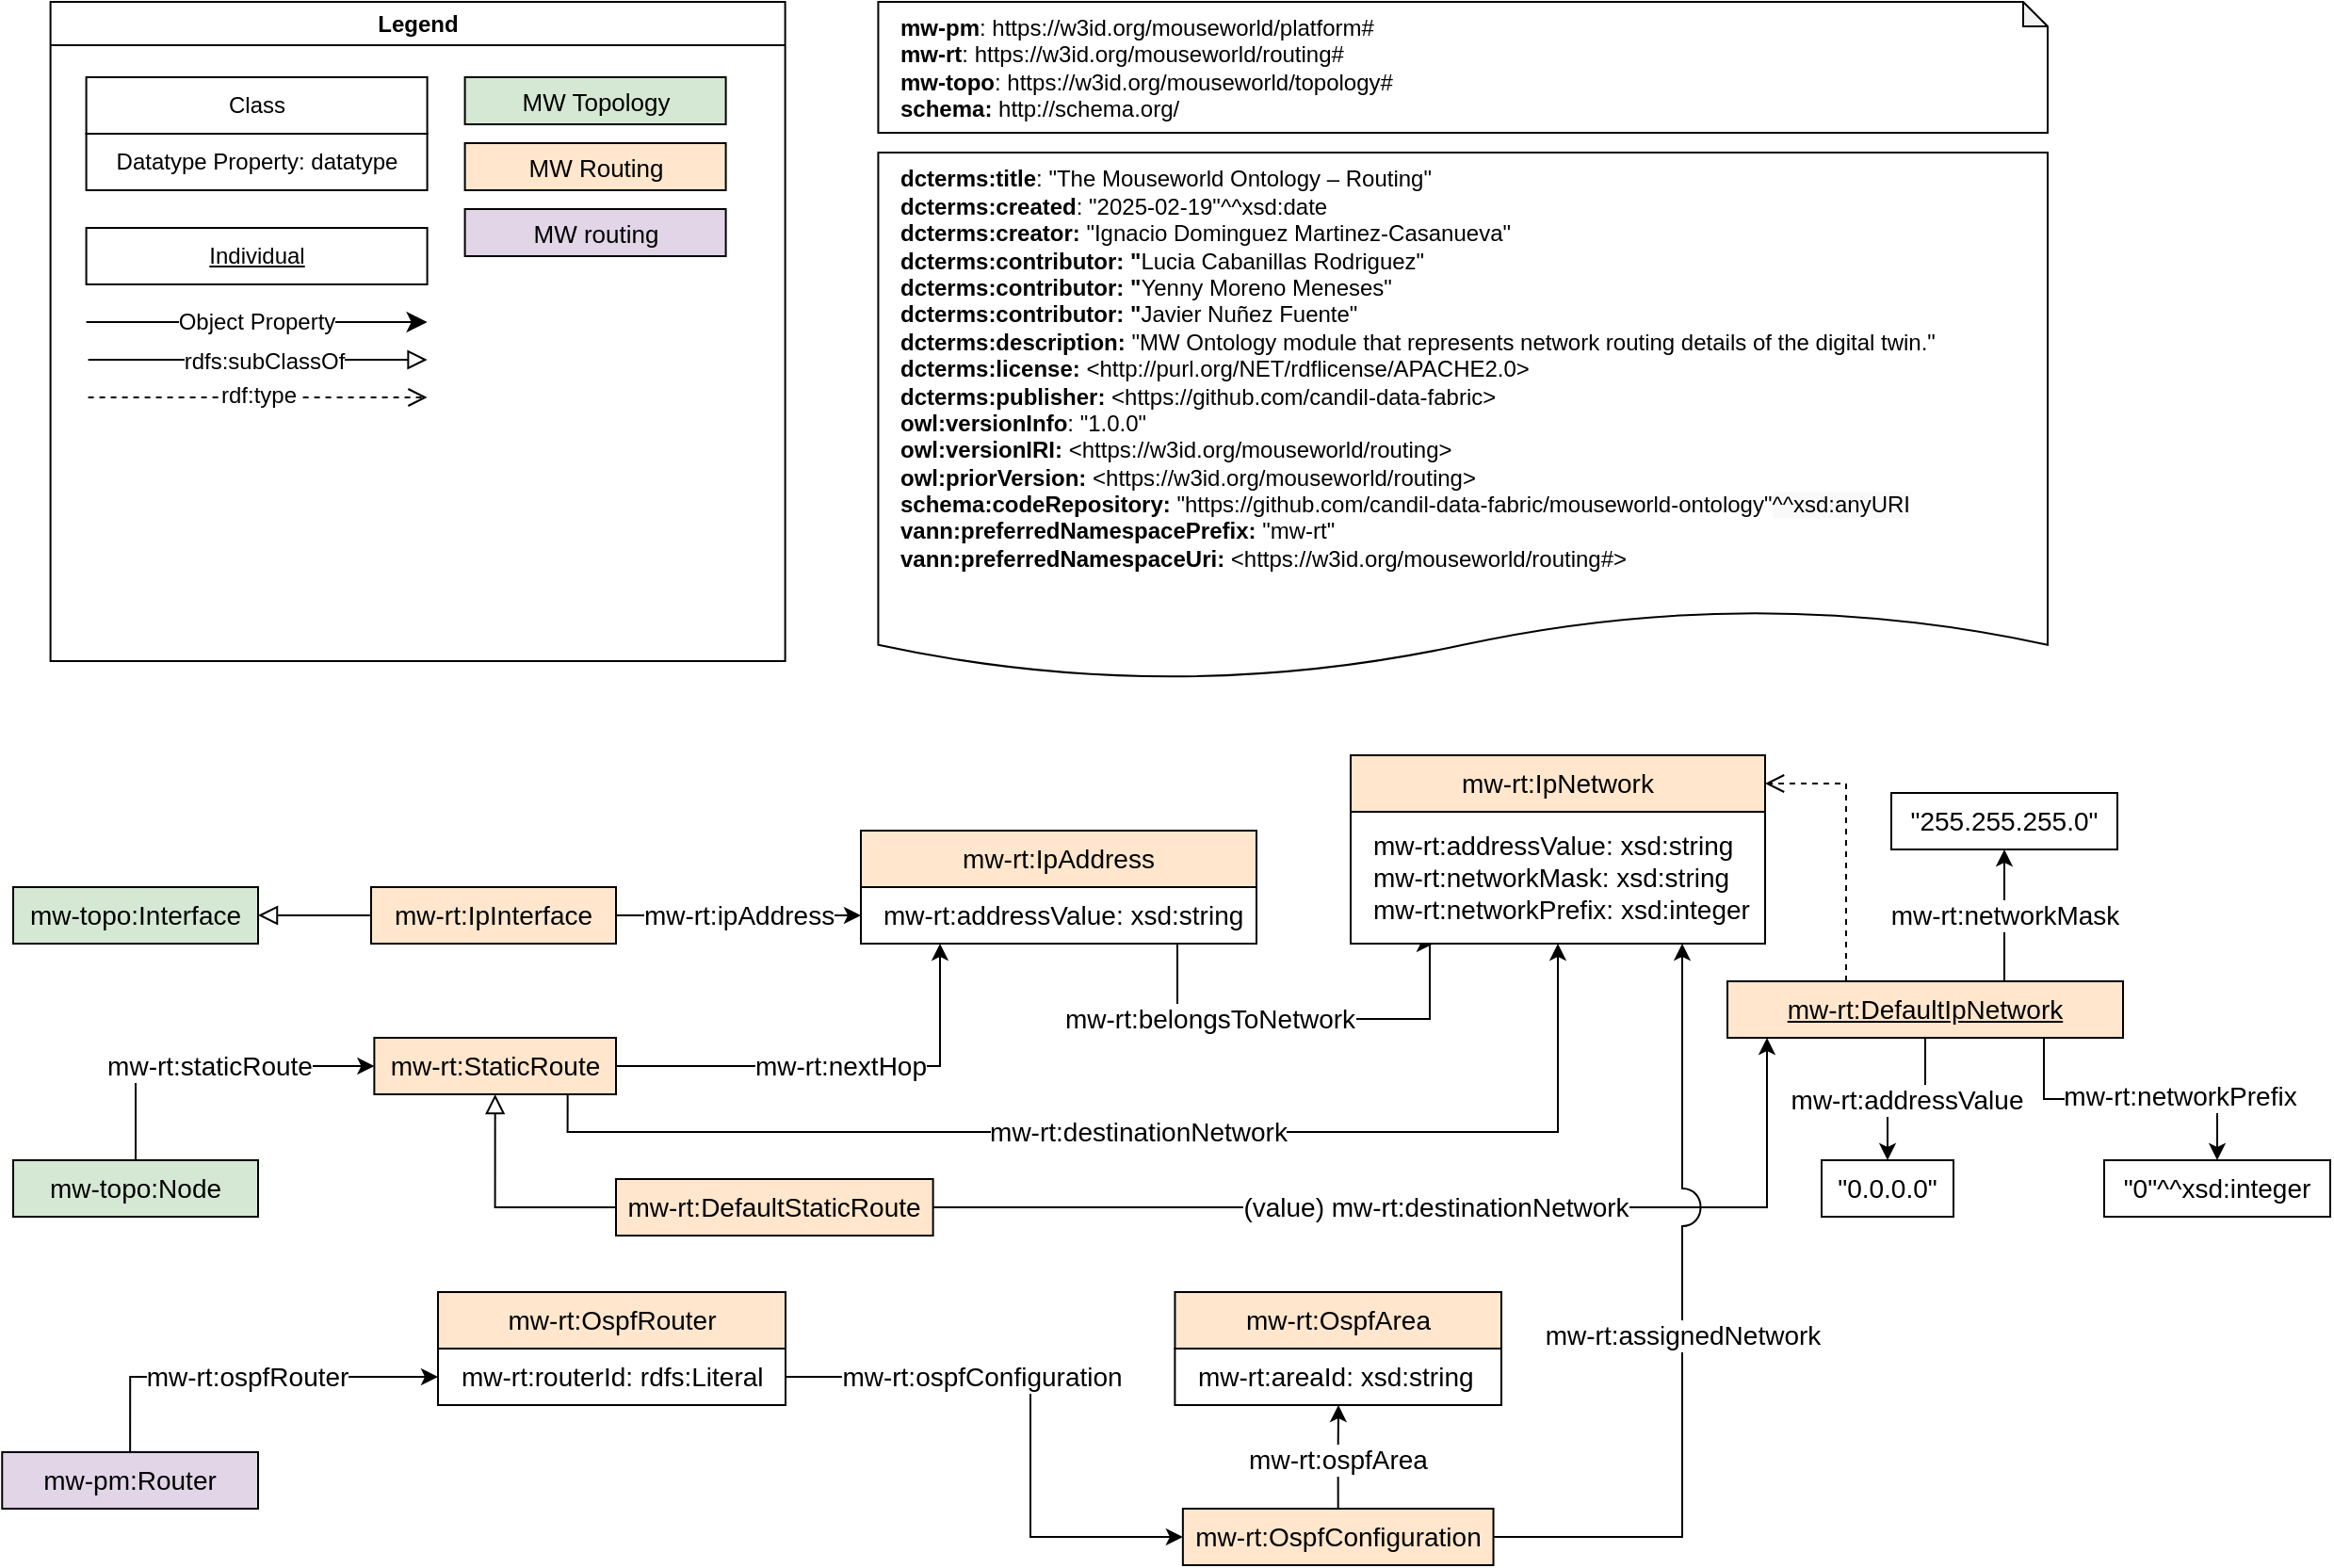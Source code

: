 <mxfile version="27.0.9">
  <diagram name="routing" id="V1U5ahBtT8CTUrfcqf0h">
    <mxGraphModel dx="757" dy="1600" grid="1" gridSize="10" guides="1" tooltips="1" connect="1" arrows="1" fold="1" page="1" pageScale="1" pageWidth="850" pageHeight="1100" math="0" shadow="0">
      <root>
        <mxCell id="5h32e7U5oIckj3QQvWM9-0" />
        <mxCell id="5h32e7U5oIckj3QQvWM9-1" parent="5h32e7U5oIckj3QQvWM9-0" />
        <mxCell id="5h32e7U5oIckj3QQvWM9-4" value="mw-topo:Node" style="rounded=0;whiteSpace=wrap;html=1;snapToPoint=1;points=[[0.1,0],[0.2,0],[0.3,0],[0.4,0],[0.5,0],[0.6,0],[0.7,0],[0.8,0],[0.9,0],[0,0.1],[0,0.3],[0,0.5],[0,0.7],[0,0.9],[0.1,1],[0.2,1],[0.3,1],[0.4,1],[0.5,1],[0.6,1],[0.7,1],[0.8,1],[0.9,1],[1,0.1],[1,0.3],[1,0.5],[1,0.7],[1,0.9]];fillColor=#d5e8d4;strokeColor=#000000;fontSize=14;align=center;verticalAlign=middle;fontFamily=Helvetica;" parent="5h32e7U5oIckj3QQvWM9-1" vertex="1">
          <mxGeometry x="360" y="415" width="130" height="30" as="geometry" />
        </mxCell>
        <mxCell id="5h32e7U5oIckj3QQvWM9-16" value="mw-topo:Interface" style="rounded=0;whiteSpace=wrap;html=1;snapToPoint=1;points=[[0.1,0],[0.2,0],[0.3,0],[0.4,0],[0.5,0],[0.6,0],[0.7,0],[0.8,0],[0.9,0],[0,0.1],[0,0.3],[0,0.5],[0,0.7],[0,0.9],[0.1,1],[0.2,1],[0.3,1],[0.4,1],[0.5,1],[0.6,1],[0.7,1],[0.8,1],[0.9,1],[1,0.1],[1,0.3],[1,0.5],[1,0.7],[1,0.9]];fillColor=#d5e8d4;strokeColor=#000000;fontSize=14;align=center;verticalAlign=middle;fontFamily=Helvetica;" parent="5h32e7U5oIckj3QQvWM9-1" vertex="1">
          <mxGeometry x="360" y="270" width="130" height="30" as="geometry" />
        </mxCell>
        <mxCell id="5h32e7U5oIckj3QQvWM9-19" value="mw-rt:ipAddress" style="edgeStyle=orthogonalEdgeStyle;rounded=0;orthogonalLoop=1;jettySize=auto;html=1;exitX=1;exitY=0.5;exitDx=0;exitDy=0;entryX=0;entryY=0.5;entryDx=0;entryDy=0;fontSize=14;" parent="5h32e7U5oIckj3QQvWM9-1" source="5h32e7U5oIckj3QQvWM9-20" target="5h32e7U5oIckj3QQvWM9-22" edge="1">
          <mxGeometry x="-0.004" relative="1" as="geometry">
            <mxPoint as="offset" />
          </mxGeometry>
        </mxCell>
        <mxCell id="5h32e7U5oIckj3QQvWM9-20" value="mw-rt:IpInterface" style="rounded=0;whiteSpace=wrap;html=1;snapToPoint=1;points=[[0.1,0],[0.2,0],[0.3,0],[0.4,0],[0.5,0],[0.6,0],[0.7,0],[0.8,0],[0.9,0],[0,0.1],[0,0.3],[0,0.5],[0,0.7],[0,0.9],[0.1,1],[0.2,1],[0.3,1],[0.4,1],[0.5,1],[0.6,1],[0.7,1],[0.8,1],[0.9,1],[1,0.1],[1,0.3],[1,0.5],[1,0.7],[1,0.9]];fillColor=#ffe6cc;strokeColor=#000000;fontSize=14;align=center;verticalAlign=middle;fontFamily=Helvetica;" parent="5h32e7U5oIckj3QQvWM9-1" vertex="1">
          <mxGeometry x="550" y="270" width="130" height="30" as="geometry" />
        </mxCell>
        <mxCell id="5h32e7U5oIckj3QQvWM9-21" value="" style="endArrow=block;html=1;fontColor=#000000;endFill=0;endSize=8;arcSize=0;rounded=0;fontFamily=Helvetica;entryX=1;entryY=0.5;entryDx=0;entryDy=0;exitX=0;exitY=0.5;exitDx=0;exitDy=0;fontSize=13;edgeStyle=orthogonalEdgeStyle;" parent="5h32e7U5oIckj3QQvWM9-1" source="5h32e7U5oIckj3QQvWM9-20" target="5h32e7U5oIckj3QQvWM9-16" edge="1">
          <mxGeometry width="50" height="50" relative="1" as="geometry">
            <mxPoint x="260" y="510" as="sourcePoint" />
            <mxPoint x="186" y="460" as="targetPoint" />
          </mxGeometry>
        </mxCell>
        <mxCell id="5h32e7U5oIckj3QQvWM9-22" value="mw-rt:addressValue: xsd:string" style="rounded=0;whiteSpace=wrap;html=1;snapToPoint=1;points=[[0.1,0],[0.2,0],[0.3,0],[0.4,0],[0.5,0],[0.6,0],[0.7,0],[0.8,0],[0.9,0],[0,0.1],[0,0.3],[0,0.5],[0,0.7],[0,0.9],[0.1,1],[0.2,1],[0.3,1],[0.4,1],[0.5,1],[0.6,1],[0.7,1],[0.8,1],[0.9,1],[1,0.1],[1,0.3],[1,0.5],[1,0.7],[1,0.9]];align=left;spacingLeft=10;fontSize=14;" parent="5h32e7U5oIckj3QQvWM9-1" vertex="1">
          <mxGeometry x="810" y="270" width="210" height="30" as="geometry" />
        </mxCell>
        <mxCell id="5h32e7U5oIckj3QQvWM9-23" value="mw-rt:IpAddress" style="rounded=0;whiteSpace=wrap;html=1;snapToPoint=1;points=[[0.1,0],[0.2,0],[0.3,0],[0.4,0],[0.5,0],[0.6,0],[0.7,0],[0.8,0],[0.9,0],[0,0.1],[0,0.3],[0,0.5],[0,0.7],[0,0.9],[0.1,1],[0.2,1],[0.3,1],[0.4,1],[0.5,1],[0.6,1],[0.7,1],[0.8,1],[0.9,1],[1,0.1],[1,0.3],[1,0.5],[1,0.7],[1,0.9]];fillColor=#ffe6cc;strokeColor=#000000;fontSize=14;align=center;verticalAlign=middle;fontFamily=Helvetica;" parent="5h32e7U5oIckj3QQvWM9-1" vertex="1">
          <mxGeometry x="810" y="240" width="210" height="30" as="geometry" />
        </mxCell>
        <mxCell id="5h32e7U5oIckj3QQvWM9-31" value="mw-rt:staticRoute" style="edgeStyle=orthogonalEdgeStyle;rounded=0;orthogonalLoop=1;jettySize=auto;html=1;exitX=0.5;exitY=0;exitDx=0;exitDy=0;entryX=0;entryY=0.5;entryDx=0;entryDy=0;strokeColor=default;align=center;verticalAlign=middle;fontFamily=Helvetica;fontSize=14;fontColor=default;labelBackgroundColor=default;endArrow=classic;" parent="5h32e7U5oIckj3QQvWM9-1" source="5h32e7U5oIckj3QQvWM9-4" target="5h32e7U5oIckj3QQvWM9-51" edge="1">
          <mxGeometry relative="1" as="geometry">
            <mxPoint x="280.43" y="460.0" as="sourcePoint" />
          </mxGeometry>
        </mxCell>
        <mxCell id="5h32e7U5oIckj3QQvWM9-41" value="mw-rt:ospfRouter" style="edgeStyle=orthogonalEdgeStyle;rounded=0;orthogonalLoop=1;jettySize=auto;html=1;exitX=0.5;exitY=0;exitDx=0;exitDy=0;entryX=0;entryY=0.5;entryDx=0;entryDy=0;strokeColor=default;align=center;verticalAlign=middle;fontFamily=Helvetica;fontSize=14;fontColor=default;labelBackgroundColor=default;endArrow=classic;" parent="5h32e7U5oIckj3QQvWM9-1" source="5h32e7U5oIckj3QQvWM9-42" target="5h32e7U5oIckj3QQvWM9-57" edge="1">
          <mxGeometry relative="1" as="geometry" />
        </mxCell>
        <mxCell id="5h32e7U5oIckj3QQvWM9-42" value="mw-pm:Router" style="rounded=0;whiteSpace=wrap;html=1;snapToPoint=1;points=[[0.1,0],[0.2,0],[0.3,0],[0.4,0],[0.5,0],[0.6,0],[0.7,0],[0.8,0],[0.9,0],[0,0.1],[0,0.3],[0,0.5],[0,0.7],[0,0.9],[0.1,1],[0.2,1],[0.3,1],[0.4,1],[0.5,1],[0.6,1],[0.7,1],[0.8,1],[0.9,1],[1,0.1],[1,0.3],[1,0.5],[1,0.7],[1,0.9]];fillColor=#e1d5e7;strokeColor=#000000;fontSize=14;align=center;verticalAlign=middle;fontFamily=Helvetica;" parent="5h32e7U5oIckj3QQvWM9-1" vertex="1">
          <mxGeometry x="354.13" y="570" width="135.87" height="30" as="geometry" />
        </mxCell>
        <mxCell id="5h32e7U5oIckj3QQvWM9-49" value="mw-rt:nextHop" style="edgeStyle=orthogonalEdgeStyle;rounded=0;orthogonalLoop=1;jettySize=auto;html=1;exitX=1;exitY=0.5;exitDx=0;exitDy=0;entryX=0.2;entryY=1;entryDx=0;entryDy=0;strokeColor=default;align=center;verticalAlign=middle;fontFamily=Helvetica;fontSize=14;fontColor=default;labelBackgroundColor=default;endArrow=classic;" parent="5h32e7U5oIckj3QQvWM9-1" source="5h32e7U5oIckj3QQvWM9-51" target="5h32e7U5oIckj3QQvWM9-22" edge="1">
          <mxGeometry relative="1" as="geometry" />
        </mxCell>
        <mxCell id="5h32e7U5oIckj3QQvWM9-50" value="mw-rt:destinationNetwork" style="rounded=0;orthogonalLoop=1;jettySize=auto;html=1;exitX=0.8;exitY=1;exitDx=0;exitDy=0;entryX=0.5;entryY=1;entryDx=0;entryDy=0;strokeColor=default;align=center;verticalAlign=middle;fontFamily=Helvetica;fontSize=14;fontColor=default;labelBackgroundColor=default;endArrow=classic;edgeStyle=orthogonalEdgeStyle;" parent="5h32e7U5oIckj3QQvWM9-1" source="5h32e7U5oIckj3QQvWM9-51" target="5h32e7U5oIckj3QQvWM9-76" edge="1">
          <mxGeometry x="-0.001" relative="1" as="geometry">
            <mxPoint as="offset" />
            <mxPoint x="880.38" y="405" as="targetPoint" />
          </mxGeometry>
        </mxCell>
        <mxCell id="5h32e7U5oIckj3QQvWM9-51" value="mw-rt:StaticRoute" style="rounded=0;whiteSpace=wrap;html=1;snapToPoint=1;points=[[0.1,0],[0.2,0],[0.3,0],[0.4,0],[0.5,0],[0.6,0],[0.7,0],[0.8,0],[0.9,0],[0,0.1],[0,0.3],[0,0.5],[0,0.7],[0,0.9],[0.1,1],[0.2,1],[0.3,1],[0.4,1],[0.5,1],[0.6,1],[0.7,1],[0.8,1],[0.9,1],[1,0.1],[1,0.3],[1,0.5],[1,0.7],[1,0.9]];fillColor=#ffe6cc;strokeColor=#000000;fontSize=14;align=center;verticalAlign=middle;fontFamily=Helvetica;" parent="5h32e7U5oIckj3QQvWM9-1" vertex="1">
          <mxGeometry x="551.69" y="350" width="128.31" height="30" as="geometry" />
        </mxCell>
        <mxCell id="v7FNLTTqbQUn4HPbbWwz-0" value="&lt;span style=&quot;font-size: 14px;&quot;&gt;(value) mw-rt:destinationNetwork&lt;/span&gt;" style="edgeStyle=orthogonalEdgeStyle;rounded=0;orthogonalLoop=1;jettySize=auto;html=1;exitX=1;exitY=0.5;exitDx=0;exitDy=0;entryX=0.1;entryY=1;entryDx=0;entryDy=0;" parent="5h32e7U5oIckj3QQvWM9-1" source="5h32e7U5oIckj3QQvWM9-52" target="5h32e7U5oIckj3QQvWM9-78" edge="1">
          <mxGeometry relative="1" as="geometry" />
        </mxCell>
        <mxCell id="5h32e7U5oIckj3QQvWM9-52" value="mw-rt:DefaultStaticRoute" style="rounded=0;whiteSpace=wrap;html=1;snapToPoint=1;points=[[0.1,0],[0.2,0],[0.3,0],[0.4,0],[0.5,0],[0.6,0],[0.7,0],[0.8,0],[0.9,0],[0,0.1],[0,0.3],[0,0.5],[0,0.7],[0,0.9],[0.1,1],[0.2,1],[0.3,1],[0.4,1],[0.5,1],[0.6,1],[0.7,1],[0.8,1],[0.9,1],[1,0.1],[1,0.3],[1,0.5],[1,0.7],[1,0.9]];fillColor=#ffe6cc;strokeColor=#000000;fontSize=14;align=center;verticalAlign=middle;fontFamily=Helvetica;" parent="5h32e7U5oIckj3QQvWM9-1" vertex="1">
          <mxGeometry x="680.0" y="425" width="168.31" height="30" as="geometry" />
        </mxCell>
        <mxCell id="5h32e7U5oIckj3QQvWM9-53" value="" style="endArrow=block;html=1;fontColor=#000000;endFill=0;endSize=8;arcSize=0;rounded=0;fontFamily=Helvetica;entryX=0.5;entryY=1;entryDx=0;entryDy=0;exitX=0;exitY=0.5;exitDx=0;exitDy=0;fontSize=13;edgeStyle=orthogonalEdgeStyle;" parent="5h32e7U5oIckj3QQvWM9-1" source="5h32e7U5oIckj3QQvWM9-52" target="5h32e7U5oIckj3QQvWM9-51" edge="1">
          <mxGeometry width="50" height="50" relative="1" as="geometry">
            <mxPoint x="575.51" y="295" as="sourcePoint" />
            <mxPoint x="518.51" y="295" as="targetPoint" />
          </mxGeometry>
        </mxCell>
        <mxCell id="5h32e7U5oIckj3QQvWM9-54" value="mw-rt:OspfRouter" style="rounded=0;whiteSpace=wrap;html=1;snapToPoint=1;points=[[0.1,0],[0.2,0],[0.3,0],[0.4,0],[0.5,0],[0.6,0],[0.7,0],[0.8,0],[0.9,0],[0,0.1],[0,0.3],[0,0.5],[0,0.7],[0,0.9],[0.1,1],[0.2,1],[0.3,1],[0.4,1],[0.5,1],[0.6,1],[0.7,1],[0.8,1],[0.9,1],[1,0.1],[1,0.3],[1,0.5],[1,0.7],[1,0.9]];fillColor=#ffe6cc;strokeColor=#000000;fontSize=14;align=center;verticalAlign=middle;fontFamily=Helvetica;" parent="5h32e7U5oIckj3QQvWM9-1" vertex="1">
          <mxGeometry x="585.51" y="485" width="184.49" height="30" as="geometry" />
        </mxCell>
        <mxCell id="5h32e7U5oIckj3QQvWM9-55" value="mw-rt:ospfArea" style="edgeStyle=orthogonalEdgeStyle;rounded=0;orthogonalLoop=1;jettySize=auto;html=1;strokeColor=default;align=center;verticalAlign=middle;fontFamily=Helvetica;fontSize=14;fontColor=default;labelBackgroundColor=default;endArrow=classic;exitX=0.5;exitY=0;exitDx=0;exitDy=0;" parent="5h32e7U5oIckj3QQvWM9-1" source="5h32e7U5oIckj3QQvWM9-84" target="5h32e7U5oIckj3QQvWM9-60" edge="1">
          <mxGeometry x="-0.059" relative="1" as="geometry">
            <mxPoint as="offset" />
          </mxGeometry>
        </mxCell>
        <mxCell id="5h32e7U5oIckj3QQvWM9-56" value="mw-rt:ospfConfiguration" style="edgeStyle=orthogonalEdgeStyle;rounded=0;orthogonalLoop=1;jettySize=auto;html=1;exitX=1;exitY=0.5;exitDx=0;exitDy=0;entryX=0;entryY=0.5;entryDx=0;entryDy=0;strokeColor=default;align=center;verticalAlign=middle;fontFamily=Helvetica;fontSize=14;fontColor=default;labelBackgroundColor=default;endArrow=classic;" parent="5h32e7U5oIckj3QQvWM9-1" source="5h32e7U5oIckj3QQvWM9-57" target="5h32e7U5oIckj3QQvWM9-84" edge="1">
          <mxGeometry x="-0.298" relative="1" as="geometry">
            <mxPoint as="offset" />
            <Array as="points">
              <mxPoint x="900" y="530" />
              <mxPoint x="900" y="615" />
            </Array>
          </mxGeometry>
        </mxCell>
        <mxCell id="5h32e7U5oIckj3QQvWM9-57" value="mw-rt:routerId: rdfs:Literal" style="rounded=0;whiteSpace=wrap;html=1;snapToPoint=1;points=[[0.1,0],[0.2,0],[0.3,0],[0.4,0],[0.5,0],[0.6,0],[0.7,0],[0.8,0],[0.9,0],[0,0.1],[0,0.3],[0,0.5],[0,0.7],[0,0.9],[0.1,1],[0.2,1],[0.3,1],[0.4,1],[0.5,1],[0.6,1],[0.7,1],[0.8,1],[0.9,1],[1,0.1],[1,0.3],[1,0.5],[1,0.7],[1,0.9]];align=left;spacingLeft=10;fontSize=14;" parent="5h32e7U5oIckj3QQvWM9-1" vertex="1">
          <mxGeometry x="585.51" y="515" width="184.49" height="30" as="geometry" />
        </mxCell>
        <mxCell id="5h32e7U5oIckj3QQvWM9-58" value="mw-rt:OspfArea" style="rounded=0;whiteSpace=wrap;html=1;snapToPoint=1;points=[[0.1,0],[0.2,0],[0.3,0],[0.4,0],[0.5,0],[0.6,0],[0.7,0],[0.8,0],[0.9,0],[0,0.1],[0,0.3],[0,0.5],[0,0.7],[0,0.9],[0.1,1],[0.2,1],[0.3,1],[0.4,1],[0.5,1],[0.6,1],[0.7,1],[0.8,1],[0.9,1],[1,0.1],[1,0.3],[1,0.5],[1,0.7],[1,0.9]];fillColor=#ffe6cc;strokeColor=#000000;fontSize=14;align=center;verticalAlign=middle;fontFamily=Helvetica;" parent="5h32e7U5oIckj3QQvWM9-1" vertex="1">
          <mxGeometry x="976.73" y="485" width="173.27" height="30" as="geometry" />
        </mxCell>
        <mxCell id="5h32e7U5oIckj3QQvWM9-59" value="mw-rt:assignedNetwork" style="rounded=0;orthogonalLoop=1;jettySize=auto;html=1;exitX=1;exitY=0.5;exitDx=0;exitDy=0;entryX=0.8;entryY=1;entryDx=0;entryDy=0;strokeColor=default;align=center;verticalAlign=middle;fontFamily=Helvetica;fontSize=14;fontColor=default;labelBackgroundColor=default;endArrow=classic;edgeStyle=orthogonalEdgeStyle;jumpStyle=arc;jumpSize=20;" parent="5h32e7U5oIckj3QQvWM9-1" source="5h32e7U5oIckj3QQvWM9-84" target="5h32e7U5oIckj3QQvWM9-76" edge="1">
          <mxGeometry relative="1" as="geometry">
            <mxPoint x="955.46" y="420" as="targetPoint" />
          </mxGeometry>
        </mxCell>
        <mxCell id="5h32e7U5oIckj3QQvWM9-60" value="mw-rt:areaId: xsd:string" style="rounded=0;whiteSpace=wrap;html=1;snapToPoint=1;points=[[0.1,0],[0.2,0],[0.3,0],[0.4,0],[0.5,0],[0.6,0],[0.7,0],[0.8,0],[0.9,0],[0,0.1],[0,0.3],[0,0.5],[0,0.7],[0,0.9],[0.1,1],[0.2,1],[0.3,1],[0.4,1],[0.5,1],[0.6,1],[0.7,1],[0.8,1],[0.9,1],[1,0.1],[1,0.3],[1,0.5],[1,0.7],[1,0.9]];align=left;spacingLeft=10;fontSize=14;" parent="5h32e7U5oIckj3QQvWM9-1" vertex="1">
          <mxGeometry x="976.7" y="515" width="173.3" height="30" as="geometry" />
        </mxCell>
        <mxCell id="5h32e7U5oIckj3QQvWM9-63" value="mw-rt:belongsToNetwork" style="edgeStyle=orthogonalEdgeStyle;rounded=0;orthogonalLoop=1;jettySize=auto;html=1;exitX=0.8;exitY=1;exitDx=0;exitDy=0;entryX=0.2;entryY=1;entryDx=0;entryDy=0;strokeColor=default;align=center;verticalAlign=middle;fontFamily=Helvetica;fontSize=14;fontColor=default;labelBackgroundColor=default;endArrow=classic;" parent="5h32e7U5oIckj3QQvWM9-1" source="5h32e7U5oIckj3QQvWM9-22" target="5h32e7U5oIckj3QQvWM9-76" edge="1">
          <mxGeometry x="-0.476" relative="1" as="geometry">
            <mxPoint x="985.492" y="390" as="targetPoint" />
            <Array as="points">
              <mxPoint x="978" y="340" />
              <mxPoint x="1112" y="340" />
            </Array>
            <mxPoint as="offset" />
          </mxGeometry>
        </mxCell>
        <mxCell id="5h32e7U5oIckj3QQvWM9-76" value="&lt;div&gt;mw-rt:addressValue: xsd:string&lt;/div&gt;&lt;div&gt;mw-rt:networkMask: xsd:string&lt;/div&gt;&lt;div&gt;mw-rt:networkPrefix: xsd:integer&lt;/div&gt;" style="rounded=0;whiteSpace=wrap;html=1;snapToPoint=1;points=[[0.1,0],[0.2,0],[0.3,0],[0.4,0],[0.5,0],[0.6,0],[0.7,0],[0.8,0],[0.9,0],[0,0.1],[0,0.3],[0,0.5],[0,0.7],[0,0.9],[0.1,1],[0.2,1],[0.3,1],[0.4,1],[0.5,1],[0.6,1],[0.7,1],[0.8,1],[0.9,1],[1,0.1],[1,0.3],[1,0.5],[1,0.7],[1,0.9]];align=left;spacingLeft=10;fontSize=14;" parent="5h32e7U5oIckj3QQvWM9-1" vertex="1">
          <mxGeometry x="1070" y="230" width="220" height="70" as="geometry" />
        </mxCell>
        <mxCell id="5h32e7U5oIckj3QQvWM9-77" value="mw-rt:IpNetwork" style="rounded=0;whiteSpace=wrap;html=1;snapToPoint=1;points=[[0.1,0],[0.2,0],[0.3,0],[0.4,0],[0.5,0],[0.6,0],[0.7,0],[0.8,0],[0.9,0],[0,0.1],[0,0.3],[0,0.5],[0,0.7],[0,0.9],[0.1,1],[0.2,1],[0.3,1],[0.4,1],[0.5,1],[0.6,1],[0.7,1],[0.8,1],[0.9,1],[1,0.1],[1,0.3],[1,0.5],[1,0.7],[1,0.9]];fillColor=#ffe6cc;strokeColor=#000000;fontSize=14;align=center;verticalAlign=middle;fontFamily=Helvetica;" parent="5h32e7U5oIckj3QQvWM9-1" vertex="1">
          <mxGeometry x="1070" y="200" width="220" height="30" as="geometry" />
        </mxCell>
        <mxCell id="gItZIs77afhqnqTafyYg-1" value="mw-rt:networkPrefix" style="edgeStyle=orthogonalEdgeStyle;rounded=0;orthogonalLoop=1;jettySize=auto;html=1;exitX=0.8;exitY=1;exitDx=0;exitDy=0;entryX=0.5;entryY=0;entryDx=0;entryDy=0;strokeColor=default;align=center;verticalAlign=middle;fontFamily=Helvetica;fontSize=14;fontColor=default;labelBackgroundColor=default;endArrow=classic;" parent="5h32e7U5oIckj3QQvWM9-1" source="5h32e7U5oIckj3QQvWM9-78" target="gItZIs77afhqnqTafyYg-0" edge="1">
          <mxGeometry x="0.331" y="2" relative="1" as="geometry">
            <mxPoint as="offset" />
          </mxGeometry>
        </mxCell>
        <mxCell id="5h32e7U5oIckj3QQvWM9-78" value="mw-rt:DefaultIpNetwork" style="rounded=0;whiteSpace=wrap;html=1;snapToPoint=1;points=[[0.1,0],[0.2,0],[0.3,0],[0.4,0],[0.5,0],[0.6,0],[0.7,0],[0.8,0],[0.9,0],[0,0.1],[0,0.3],[0,0.5],[0,0.7],[0,0.9],[0.1,1],[0.2,1],[0.3,1],[0.4,1],[0.5,1],[0.6,1],[0.7,1],[0.8,1],[0.9,1],[1,0.1],[1,0.3],[1,0.5],[1,0.7],[1,0.9]];fillColor=#ffe6cc;strokeColor=#000000;fontSize=14;align=center;verticalAlign=middle;fontFamily=Helvetica;fontStyle=4" parent="5h32e7U5oIckj3QQvWM9-1" vertex="1">
          <mxGeometry x="1270" y="320" width="210" height="30" as="geometry" />
        </mxCell>
        <mxCell id="5h32e7U5oIckj3QQvWM9-79" value="" style="endArrow=open;html=1;rounded=0;labelPosition=right;verticalLabelPosition=bottom;align=center;verticalAlign=middle;fontFamily=Helvetica;dashed=1;strokeColor=default;fontSize=8;fontColor=#000099;labelBackgroundColor=default;endFill=0;endSize=8;exitX=0.3;exitY=0;exitDx=0;exitDy=0;entryX=1;entryY=0.5;entryDx=0;entryDy=0;edgeStyle=orthogonalEdgeStyle;" parent="5h32e7U5oIckj3QQvWM9-1" source="5h32e7U5oIckj3QQvWM9-78" target="5h32e7U5oIckj3QQvWM9-77" edge="1">
          <mxGeometry width="50" height="50" relative="1" as="geometry">
            <mxPoint x="1135" y="415" as="sourcePoint" />
            <mxPoint x="1030" y="415" as="targetPoint" />
            <mxPoint as="offset" />
          </mxGeometry>
        </mxCell>
        <mxCell id="5h32e7U5oIckj3QQvWM9-80" value="&quot;255.255.255.0&quot;" style="rounded=0;whiteSpace=wrap;html=1;snapToPoint=1;fontSize=14;" parent="5h32e7U5oIckj3QQvWM9-1" vertex="1">
          <mxGeometry x="1357" y="220" width="120" height="30" as="geometry" />
        </mxCell>
        <mxCell id="5h32e7U5oIckj3QQvWM9-81" value="mw-rt:networkMask" style="edgeStyle=orthogonalEdgeStyle;rounded=0;orthogonalLoop=1;jettySize=auto;html=1;exitX=0.7;exitY=0;exitDx=0;exitDy=0;fontSize=14;strokeColor=default;align=center;verticalAlign=middle;fontFamily=Helvetica;fontColor=default;labelBackgroundColor=default;endArrow=classic;" parent="5h32e7U5oIckj3QQvWM9-1" source="5h32e7U5oIckj3QQvWM9-78" target="5h32e7U5oIckj3QQvWM9-80" edge="1">
          <mxGeometry relative="1" as="geometry">
            <mxPoint x="1220" y="479" as="sourcePoint" />
          </mxGeometry>
        </mxCell>
        <mxCell id="5h32e7U5oIckj3QQvWM9-82" value="&quot;0.0.0.0&quot;" style="rounded=0;whiteSpace=wrap;html=1;snapToPoint=1;fontSize=14;" parent="5h32e7U5oIckj3QQvWM9-1" vertex="1">
          <mxGeometry x="1320" y="415" width="70" height="30" as="geometry" />
        </mxCell>
        <mxCell id="5h32e7U5oIckj3QQvWM9-83" value="mw-rt:addressValue" style="edgeStyle=orthogonalEdgeStyle;rounded=0;orthogonalLoop=1;jettySize=auto;html=1;exitX=0.5;exitY=1;exitDx=0;exitDy=0;fontSize=14;strokeColor=default;align=center;verticalAlign=middle;fontFamily=Helvetica;fontColor=default;labelBackgroundColor=default;endArrow=classic;entryX=0.5;entryY=0;entryDx=0;entryDy=0;" parent="5h32e7U5oIckj3QQvWM9-1" source="5h32e7U5oIckj3QQvWM9-78" target="5h32e7U5oIckj3QQvWM9-82" edge="1">
          <mxGeometry x="0.009" relative="1" as="geometry">
            <mxPoint x="1448" y="330" as="sourcePoint" />
            <mxPoint x="1450" y="210" as="targetPoint" />
            <mxPoint as="offset" />
          </mxGeometry>
        </mxCell>
        <mxCell id="5h32e7U5oIckj3QQvWM9-84" value="mw-rt:OspfConfiguration" style="rounded=0;whiteSpace=wrap;html=1;snapToPoint=1;points=[[0.1,0],[0.2,0],[0.3,0],[0.4,0],[0.5,0],[0.6,0],[0.7,0],[0.8,0],[0.9,0],[0,0.1],[0,0.3],[0,0.5],[0,0.7],[0,0.9],[0.1,1],[0.2,1],[0.3,1],[0.4,1],[0.5,1],[0.6,1],[0.7,1],[0.8,1],[0.9,1],[1,0.1],[1,0.3],[1,0.5],[1,0.7],[1,0.9]];fillColor=#ffe6cc;strokeColor=#000000;fontSize=14;align=center;verticalAlign=middle;fontFamily=Helvetica;" parent="5h32e7U5oIckj3QQvWM9-1" vertex="1">
          <mxGeometry x="980.93" y="600" width="164.84" height="30" as="geometry" />
        </mxCell>
        <mxCell id="gItZIs77afhqnqTafyYg-0" value="&quot;0&quot;^^&lt;span style=&quot;text-align: left;&quot;&gt;xsd:integer&lt;/span&gt;" style="rounded=0;whiteSpace=wrap;html=1;snapToPoint=1;fontSize=14;" parent="5h32e7U5oIckj3QQvWM9-1" vertex="1">
          <mxGeometry x="1470" y="415" width="120" height="30" as="geometry" />
        </mxCell>
        <mxCell id="qPcVPQ20BTHQ4WQNNw3L-0" value="&lt;div style=&quot;border-color: var(--border-color);&quot;&gt;&lt;div style=&quot;border-color: var(--border-color);&quot;&gt;&lt;b&gt;mw-pm&lt;/b&gt;:&amp;nbsp;&lt;span style=&quot;white-space: pre;&quot;&gt;https://w3id.org/mouseworld/platform#&lt;/span&gt;&lt;/div&gt;&lt;div style=&quot;border-color: var(--border-color);&quot;&gt;&lt;/div&gt;&lt;/div&gt;&lt;div style=&quot;border-color: var(--border-color);&quot;&gt;&lt;b style=&quot;border-color: var(--border-color);&quot;&gt;&lt;/b&gt;&lt;b&gt;mw-rt&lt;/b&gt;:&amp;nbsp;&lt;span style=&quot;white-space: pre;&quot;&gt;&lt;font style=&quot;&quot;&gt;https://w3id.org/mouseworld/routing#&lt;/font&gt;&lt;/span&gt;&lt;/div&gt;&lt;div style=&quot;border-color: var(--border-color);&quot;&gt;&lt;div style=&quot;border-color: var(--border-color);&quot;&gt;&lt;b&gt;mw-topo&lt;/b&gt;:&amp;nbsp;&lt;span style=&quot;white-space: pre;&quot;&gt;https://w3id.org/mouseworld/topology#&lt;/span&gt;&lt;/div&gt;&lt;/div&gt;&lt;div style=&quot;border-color: var(--border-color);&quot;&gt;&lt;span style=&quot;background-color: initial; color: light-dark(rgb(0, 0, 0), rgb(255, 255, 255)); white-space: pre;&quot;&gt;&lt;b&gt;schema: &lt;/b&gt;&lt;/span&gt;&lt;span style=&quot;background-color: transparent; color: light-dark(rgb(0, 0, 0), rgb(255, 255, 255)); white-space: pre;&quot;&gt;http://schema.org/&lt;/span&gt;&lt;/div&gt;&lt;b style=&quot;border-color: var(--border-color);&quot;&gt;&lt;div style=&quot;&quot;&gt;&lt;/div&gt;&lt;/b&gt;" style="shape=note;whiteSpace=wrap;html=1;backgroundOutline=1;darkOpacity=0.05;size=13;align=left;spacingLeft=10;fontFamily=Helvetica;" vertex="1" parent="5h32e7U5oIckj3QQvWM9-1">
          <mxGeometry x="819.21" y="-200" width="620.79" height="69.45" as="geometry" />
        </mxCell>
        <mxCell id="qPcVPQ20BTHQ4WQNNw3L-1" value="&lt;div&gt;&lt;b&gt;dcterms:title&lt;/b&gt;: &lt;span style=&quot;background-color: light-dark(rgb(255, 255, 255), rgb(18, 18, 18)); color: light-dark(rgb(0, 0, 0), rgb(237, 237, 237));&quot;&gt;&quot;The Mouseworld Ontology – Routing&lt;/span&gt;&lt;span style=&quot;background-color: light-dark(rgb(255, 255, 255), rgb(18, 18, 18)); color: light-dark(rgb(0, 0, 0), rgb(237, 237, 237));&quot;&gt;&quot;&lt;/span&gt;&lt;/div&gt;&lt;div&gt;&lt;b&gt;dcterms:created&lt;/b&gt;: &quot;2025-02-19&quot;^^xsd:date&lt;/div&gt;&lt;div&gt;&lt;b style=&quot;background-color: light-dark(rgb(255, 255, 255), rgb(18, 18, 18)); color: light-dark(rgb(0, 0, 0), rgb(237, 237, 237));&quot;&gt;dcterms:creator:&lt;/b&gt;&lt;span style=&quot;background-color: light-dark(rgb(255, 255, 255), rgb(18, 18, 18)); color: light-dark(rgb(0, 0, 0), rgb(237, 237, 237));&quot;&gt;&amp;nbsp;&quot;Ignacio Dominguez Martinez-Casanueva&quot;&lt;/span&gt;&lt;/div&gt;&lt;div&gt;&lt;div&gt;&lt;b&gt;dcterms:contributor: &quot;&lt;/b&gt;Lucia Cabanillas Rodriguez&quot;&lt;/div&gt;&lt;div&gt;&lt;b&gt;dcterms:contributor: &quot;&lt;/b&gt;Yenny Moreno Meneses&quot;&lt;/div&gt;&lt;div&gt;&lt;b&gt;dcterms:contributor: &quot;&lt;/b&gt;Javier Nuñez Fuente&quot;&lt;/div&gt;&lt;/div&gt;&lt;div&gt;&lt;b style=&quot;background-color: light-dark(rgb(255, 255, 255), rgb(18, 18, 18)); color: light-dark(rgb(0, 0, 0), rgb(237, 237, 237));&quot;&gt;dcterms:description:&amp;nbsp;&lt;/b&gt;&lt;span style=&quot;background-color: light-dark(rgb(255, 255, 255), rgb(18, 18, 18)); color: light-dark(rgb(0, 0, 0), rgb(237, 237, 237));&quot;&gt;&quot;MW Ontology module that represents network routing details of the digital twin.&quot;&lt;/span&gt;&lt;/div&gt;&lt;div&gt;&lt;div&gt;&lt;b&gt;dcterms:license:&amp;nbsp;&lt;/b&gt;&lt;span style=&quot;background-color: light-dark(rgb(255, 255, 255), rgb(18, 18, 18));&quot;&gt;&amp;lt;http://purl.org/NET/rdflicense/APACHE2.0&amp;gt;&lt;/span&gt;&lt;/div&gt;&lt;div&gt;&lt;span style=&quot;background-color: light-dark(rgb(255, 255, 255), rgb(18, 18, 18));&quot;&gt;&lt;b&gt;dcterms:publisher: &lt;/b&gt;&amp;lt;&lt;/span&gt;&lt;span style=&quot;background-color: light-dark(rgb(255, 255, 255), rgb(18, 18, 18));&quot;&gt;https://github.com/candil-data-fabric&amp;gt;&lt;/span&gt;&lt;/div&gt;&lt;div&gt;&lt;b&gt;owl:versionInfo&lt;/b&gt;: &quot;1.0.0&quot;&lt;br&gt;&lt;/div&gt;&lt;div&gt;&lt;b&gt;owl:versionIRI:&amp;nbsp;&lt;/b&gt;&amp;lt;https://w3id.org/mouseworld/routing&lt;span style=&quot;background-color: light-dark(rgb(255, 255, 255), rgb(18, 18, 18));&quot;&gt;&amp;gt;&lt;/span&gt;&lt;/div&gt;&lt;div&gt;&lt;b style=&quot;caret-color: rgb(0, 0, 0);&quot;&gt;owl:priorVersion:&lt;/b&gt;&lt;span style=&quot;caret-color: rgb(0, 0, 0);&quot;&gt;&amp;nbsp;&amp;lt;https://w3id.org/mouseworld/routing&amp;gt;&lt;/span&gt;&lt;span style=&quot;background-color: light-dark(rgb(255, 255, 255), rgb(18, 18, 18));&quot;&gt;&lt;br&gt;&lt;/span&gt;&lt;/div&gt;&lt;div&gt;&lt;span style=&quot;caret-color: rgb(0, 0, 0);&quot;&gt;&lt;div style=&quot;&quot;&gt;&lt;b style=&quot;background-color: light-dark(rgb(255, 255, 255), rgb(18, 18, 18)); color: light-dark(rgb(0, 0, 0), rgb(237, 237, 237));&quot;&gt;schema:codeRepository: &lt;/b&gt;&lt;span style=&quot;background-color: light-dark(rgb(255, 255, 255), rgb(18, 18, 18)); color: light-dark(rgb(0, 0, 0), rgb(237, 237, 237));&quot;&gt;&quot;https://github.com/candil-data-fabric/mouseworld-ontology&quot;&lt;/span&gt;&lt;span style=&quot;color: light-dark(rgb(0, 0, 0), rgb(237, 237, 237)); background-color: rgb(249, 249, 249); text-align: justify;&quot;&gt;^^xsd:anyURI&lt;/span&gt;&lt;/div&gt;&lt;/span&gt;&lt;/div&gt;&lt;div&gt;&lt;div style=&quot;caret-color: rgb(0, 0, 0);&quot;&gt;&lt;b&gt;vann:preferredNamespacePrefix:&lt;/b&gt;&amp;nbsp;&quot;mw-rt&quot;&lt;/div&gt;&lt;div style=&quot;caret-color: rgb(0, 0, 0);&quot;&gt;&lt;b&gt;vann:preferredNamespaceUri:&lt;/b&gt;&amp;nbsp;&amp;lt;https://w3id.org/mouseworld/routing#&amp;gt;&lt;/div&gt;&lt;div style=&quot;caret-color: rgb(0, 0, 0);&quot;&gt;&lt;br&gt;&lt;/div&gt;&lt;/div&gt;&lt;/div&gt;" style="shape=document;whiteSpace=wrap;html=1;boundedLbl=1;labelBackgroundColor=#ffffff;strokeColor=#000000;fontSize=12;fontColor=#000000;size=0.133;align=left;spacingLeft=10;fontFamily=Helvetica;" vertex="1" parent="5h32e7U5oIckj3QQvWM9-1">
          <mxGeometry x="819.21" y="-120" width="620.79" height="280" as="geometry" />
        </mxCell>
        <mxCell id="qPcVPQ20BTHQ4WQNNw3L-2" value="Legend" style="swimlane;whiteSpace=wrap;html=1;" vertex="1" parent="5h32e7U5oIckj3QQvWM9-1">
          <mxGeometry x="379.8" y="-200" width="390" height="350" as="geometry">
            <mxRectangle x="330" y="370" width="80" height="30" as="alternateBounds" />
          </mxGeometry>
        </mxCell>
        <mxCell id="qPcVPQ20BTHQ4WQNNw3L-3" value="Datatype Property: datatype" style="rounded=0;whiteSpace=wrap;html=1;snapToPoint=1;points=[[0.1,0],[0.2,0],[0.3,0],[0.4,0],[0.5,0],[0.6,0],[0.7,0],[0.8,0],[0.9,0],[0,0.1],[0,0.3],[0,0.5],[0,0.7],[0,0.9],[0.1,1],[0.2,1],[0.3,1],[0.4,1],[0.5,1],[0.6,1],[0.7,1],[0.8,1],[0.9,1],[1,0.1],[1,0.3],[1,0.5],[1,0.7],[1,0.9]];" vertex="1" parent="qPcVPQ20BTHQ4WQNNw3L-2">
          <mxGeometry x="19" y="70" width="181" height="30" as="geometry" />
        </mxCell>
        <mxCell id="qPcVPQ20BTHQ4WQNNw3L-4" value="Class" style="rounded=0;whiteSpace=wrap;html=1;snapToPoint=1;points=[[0.1,0],[0.2,0],[0.3,0],[0.4,0],[0.5,0],[0.6,0],[0.7,0],[0.8,0],[0.9,0],[0,0.1],[0,0.3],[0,0.5],[0,0.7],[0,0.9],[0.1,1],[0.2,1],[0.3,1],[0.4,1],[0.5,1],[0.6,1],[0.7,1],[0.8,1],[0.9,1],[1,0.1],[1,0.3],[1,0.5],[1,0.7],[1,0.9]];" vertex="1" parent="qPcVPQ20BTHQ4WQNNw3L-2">
          <mxGeometry x="19" y="40" width="181" height="30" as="geometry" />
        </mxCell>
        <mxCell id="qPcVPQ20BTHQ4WQNNw3L-5" value="&lt;u&gt;Individual&lt;/u&gt;" style="rounded=0;whiteSpace=wrap;html=1;snapToPoint=1;points=[[0.1,0],[0.2,0],[0.3,0],[0.4,0],[0.5,0],[0.6,0],[0.7,0],[0.8,0],[0.9,0],[0,0.1],[0,0.3],[0,0.5],[0,0.7],[0,0.9],[0.1,1],[0.2,1],[0.3,1],[0.4,1],[0.5,1],[0.6,1],[0.7,1],[0.8,1],[0.9,1],[1,0.1],[1,0.3],[1,0.5],[1,0.7],[1,0.9]];" vertex="1" parent="qPcVPQ20BTHQ4WQNNw3L-2">
          <mxGeometry x="19" y="120" width="181" height="30" as="geometry" />
        </mxCell>
        <mxCell id="qPcVPQ20BTHQ4WQNNw3L-6" value="" style="endArrow=classic;html=1;exitX=1;exitY=0.5;exitDx=0;exitDy=0;endSize=8;arcSize=0;rounded=0;" edge="1" parent="qPcVPQ20BTHQ4WQNNw3L-2">
          <mxGeometry width="50" height="50" relative="1" as="geometry">
            <mxPoint x="19" y="170" as="sourcePoint" />
            <mxPoint x="200" y="170" as="targetPoint" />
          </mxGeometry>
        </mxCell>
        <mxCell id="qPcVPQ20BTHQ4WQNNw3L-7" value="Object Property" style="text;html=1;align=center;verticalAlign=middle;resizable=0;points=[];labelBackgroundColor=#ffffff;" vertex="1" connectable="0" parent="qPcVPQ20BTHQ4WQNNw3L-6">
          <mxGeometry x="-0.127" relative="1" as="geometry">
            <mxPoint x="11" as="offset" />
          </mxGeometry>
        </mxCell>
        <mxCell id="qPcVPQ20BTHQ4WQNNw3L-8" value="" style="endArrow=block;html=1;fontColor=#000099;endFill=0;endSize=8;arcSize=0;rounded=0;" edge="1" parent="qPcVPQ20BTHQ4WQNNw3L-2">
          <mxGeometry width="50" height="50" relative="1" as="geometry">
            <mxPoint x="20" y="190" as="sourcePoint" />
            <mxPoint x="200" y="190" as="targetPoint" />
          </mxGeometry>
        </mxCell>
        <mxCell id="qPcVPQ20BTHQ4WQNNw3L-9" value="&lt;font style=&quot;font-size: 12px;&quot;&gt;rdfs:subClassOf&lt;/font&gt;" style="edgeLabel;html=1;align=center;verticalAlign=middle;resizable=0;points=[];" vertex="1" connectable="0" parent="qPcVPQ20BTHQ4WQNNw3L-8">
          <mxGeometry x="-0.12" y="-1" relative="1" as="geometry">
            <mxPoint x="14" as="offset" />
          </mxGeometry>
        </mxCell>
        <mxCell id="qPcVPQ20BTHQ4WQNNw3L-10" value="" style="endArrow=open;html=1;fontColor=#000099;endFill=0;dashed=1;endSize=8;rounded=0;" edge="1" parent="qPcVPQ20BTHQ4WQNNw3L-2">
          <mxGeometry width="50" height="50" relative="1" as="geometry">
            <mxPoint x="20" y="210" as="sourcePoint" />
            <mxPoint x="200" y="210" as="targetPoint" />
          </mxGeometry>
        </mxCell>
        <mxCell id="qPcVPQ20BTHQ4WQNNw3L-11" value="&lt;font style=&quot;font-size: 12px;&quot;&gt;rdf:type&lt;/font&gt;" style="edgeLabel;html=1;align=center;verticalAlign=middle;resizable=0;points=[];" vertex="1" connectable="0" parent="qPcVPQ20BTHQ4WQNNw3L-10">
          <mxGeometry x="-0.089" y="1" relative="1" as="geometry">
            <mxPoint x="8" as="offset" />
          </mxGeometry>
        </mxCell>
        <mxCell id="qPcVPQ20BTHQ4WQNNw3L-12" value="MW Topology" style="rounded=0;whiteSpace=wrap;html=1;fillColor=#D5E8D4;strokeColor=#000000;fontFamily=Helvetica;fontSize=13;" vertex="1" parent="qPcVPQ20BTHQ4WQNNw3L-2">
          <mxGeometry x="220" y="40.0" width="138.5" height="25" as="geometry" />
        </mxCell>
        <mxCell id="qPcVPQ20BTHQ4WQNNw3L-13" value="MW Routing" style="rounded=0;whiteSpace=wrap;html=1;fillColor=#FFE6CC;strokeColor=#000000;fontFamily=Helvetica;fontSize=13;" vertex="1" parent="qPcVPQ20BTHQ4WQNNw3L-2">
          <mxGeometry x="220" y="75.0" width="138.5" height="25" as="geometry" />
        </mxCell>
        <mxCell id="qPcVPQ20BTHQ4WQNNw3L-14" value="MW routing" style="rounded=0;whiteSpace=wrap;html=1;fillColor=#E1D5E7;strokeColor=#000000;fontFamily=Helvetica;fontSize=13;" vertex="1" parent="qPcVPQ20BTHQ4WQNNw3L-2">
          <mxGeometry x="220.0" y="110" width="138.5" height="25" as="geometry" />
        </mxCell>
      </root>
    </mxGraphModel>
  </diagram>
</mxfile>
